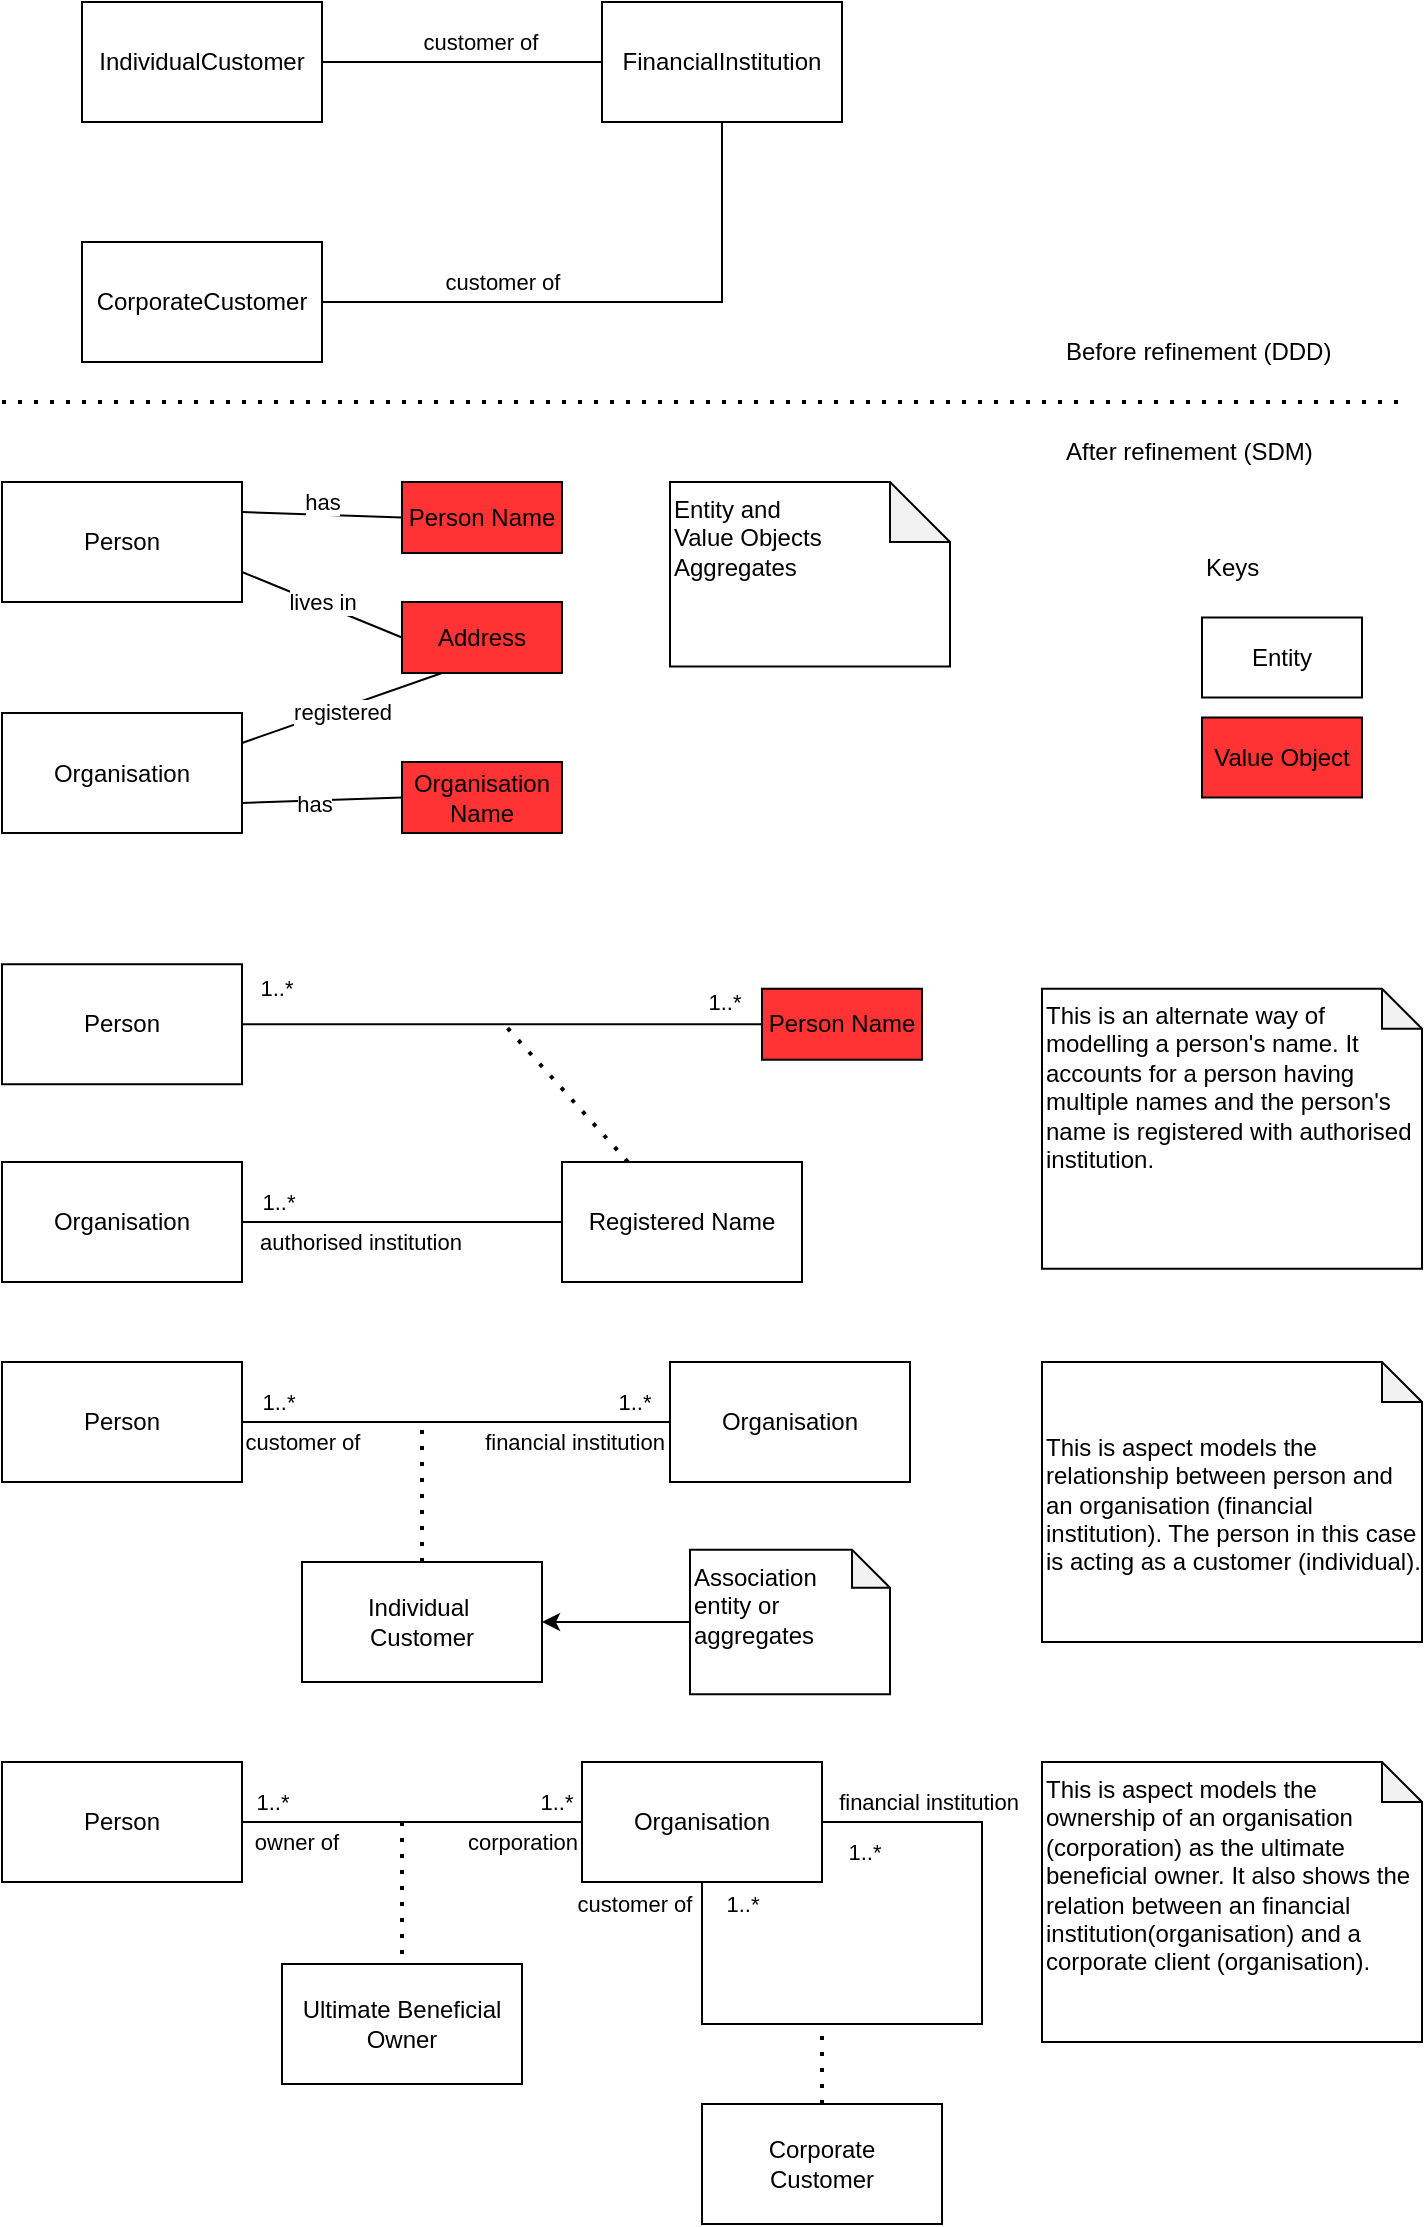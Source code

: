 <mxfile version="27.0.5" pages="5">
  <diagram id="oBORmlcnGB-zdoD342w6" name="KYC">
    <mxGraphModel dx="1069" dy="911" grid="1" gridSize="10" guides="1" tooltips="1" connect="1" arrows="1" fold="1" page="1" pageScale="1" pageWidth="827" pageHeight="1169" math="0" shadow="0">
      <root>
        <mxCell id="0" />
        <mxCell id="1" parent="0" />
        <mxCell id="V-v9rvCk5EfedMy23m3k-1" value="IndividualCustomer" style="rounded=0;whiteSpace=wrap;html=1;" vertex="1" parent="1">
          <mxGeometry x="120" y="120" width="120" height="60" as="geometry" />
        </mxCell>
        <mxCell id="V-v9rvCk5EfedMy23m3k-2" value="FinancialInstitution" style="rounded=0;whiteSpace=wrap;html=1;" vertex="1" parent="1">
          <mxGeometry x="380" y="120" width="120" height="60" as="geometry" />
        </mxCell>
        <mxCell id="V-v9rvCk5EfedMy23m3k-3" value="" style="endArrow=none;html=1;rounded=0;exitX=1;exitY=0.5;exitDx=0;exitDy=0;entryX=0;entryY=0.5;entryDx=0;entryDy=0;" edge="1" parent="1" source="V-v9rvCk5EfedMy23m3k-1" target="V-v9rvCk5EfedMy23m3k-2">
          <mxGeometry width="50" height="50" relative="1" as="geometry">
            <mxPoint x="390" y="440" as="sourcePoint" />
            <mxPoint x="440" y="390" as="targetPoint" />
          </mxGeometry>
        </mxCell>
        <mxCell id="V-v9rvCk5EfedMy23m3k-4" value="customer of" style="edgeLabel;html=1;align=center;verticalAlign=middle;resizable=0;points=[];" vertex="1" connectable="0" parent="V-v9rvCk5EfedMy23m3k-3">
          <mxGeometry x="0.129" y="-2" relative="1" as="geometry">
            <mxPoint y="-12" as="offset" />
          </mxGeometry>
        </mxCell>
        <mxCell id="V-v9rvCk5EfedMy23m3k-5" value="CorporateCustomer" style="rounded=0;whiteSpace=wrap;html=1;" vertex="1" parent="1">
          <mxGeometry x="120" y="240" width="120" height="60" as="geometry" />
        </mxCell>
        <mxCell id="V-v9rvCk5EfedMy23m3k-6" value="" style="endArrow=none;html=1;rounded=0;exitX=1;exitY=0.5;exitDx=0;exitDy=0;entryX=0.5;entryY=1;entryDx=0;entryDy=0;" edge="1" parent="1" source="V-v9rvCk5EfedMy23m3k-5" target="V-v9rvCk5EfedMy23m3k-2">
          <mxGeometry width="50" height="50" relative="1" as="geometry">
            <mxPoint x="260" y="280" as="sourcePoint" />
            <mxPoint x="400" y="280" as="targetPoint" />
            <Array as="points">
              <mxPoint x="440" y="270" />
            </Array>
          </mxGeometry>
        </mxCell>
        <mxCell id="V-v9rvCk5EfedMy23m3k-7" value="customer of" style="edgeLabel;html=1;align=center;verticalAlign=middle;resizable=0;points=[];" vertex="1" connectable="0" parent="V-v9rvCk5EfedMy23m3k-6">
          <mxGeometry x="0.129" y="-2" relative="1" as="geometry">
            <mxPoint x="-74" y="-12" as="offset" />
          </mxGeometry>
        </mxCell>
        <mxCell id="V-v9rvCk5EfedMy23m3k-14" value="Before refinement (DDD)" style="text;html=1;align=left;verticalAlign=middle;whiteSpace=wrap;rounded=0;" vertex="1" parent="1">
          <mxGeometry x="610" y="280" width="150" height="30" as="geometry" />
        </mxCell>
        <mxCell id="V-v9rvCk5EfedMy23m3k-15" value="After refinement (SDM)" style="text;html=1;align=left;verticalAlign=middle;whiteSpace=wrap;rounded=0;" vertex="1" parent="1">
          <mxGeometry x="610" y="330" width="150" height="30" as="geometry" />
        </mxCell>
        <mxCell id="V-v9rvCk5EfedMy23m3k-16" value="" style="endArrow=none;dashed=1;html=1;dashPattern=1 3;strokeWidth=2;rounded=0;" edge="1" parent="1">
          <mxGeometry width="50" height="50" relative="1" as="geometry">
            <mxPoint x="80" y="320" as="sourcePoint" />
            <mxPoint x="780" y="320" as="targetPoint" />
          </mxGeometry>
        </mxCell>
        <mxCell id="V-v9rvCk5EfedMy23m3k-19" value="Entity" style="rounded=0;whiteSpace=wrap;html=1;" vertex="1" parent="1">
          <mxGeometry x="680" y="427.75" width="80" height="40" as="geometry" />
        </mxCell>
        <mxCell id="V-v9rvCk5EfedMy23m3k-20" value="Value Object" style="rounded=0;whiteSpace=wrap;html=1;fillColor=#FF3333;" vertex="1" parent="1">
          <mxGeometry x="680" y="477.75" width="80" height="40" as="geometry" />
        </mxCell>
        <mxCell id="V-v9rvCk5EfedMy23m3k-21" value="Keys" style="text;html=1;align=left;verticalAlign=middle;whiteSpace=wrap;rounded=0;" vertex="1" parent="1">
          <mxGeometry x="680" y="387.75" width="100" height="30" as="geometry" />
        </mxCell>
        <mxCell id="V-v9rvCk5EfedMy23m3k-73" value="Person" style="rounded=0;whiteSpace=wrap;html=1;" vertex="1" parent="1">
          <mxGeometry x="80" y="360" width="120" height="60" as="geometry" />
        </mxCell>
        <mxCell id="V-v9rvCk5EfedMy23m3k-74" value="Organisation" style="rounded=0;whiteSpace=wrap;html=1;" vertex="1" parent="1">
          <mxGeometry x="80" y="475.5" width="120" height="60" as="geometry" />
        </mxCell>
        <mxCell id="V-v9rvCk5EfedMy23m3k-75" value="Address" style="rounded=0;whiteSpace=wrap;html=1;fillColor=#FF3333;" vertex="1" parent="1">
          <mxGeometry x="280" y="420" width="80" height="35.5" as="geometry" />
        </mxCell>
        <mxCell id="V-v9rvCk5EfedMy23m3k-76" value="Person Name" style="rounded=0;whiteSpace=wrap;html=1;fillColor=#FF3333;" vertex="1" parent="1">
          <mxGeometry x="280" y="360" width="80" height="35.5" as="geometry" />
        </mxCell>
        <mxCell id="V-v9rvCk5EfedMy23m3k-77" value="" style="endArrow=none;html=1;rounded=0;entryX=1;entryY=0.75;entryDx=0;entryDy=0;exitX=0;exitY=0.5;exitDx=0;exitDy=0;" edge="1" parent="1" source="V-v9rvCk5EfedMy23m3k-75" target="V-v9rvCk5EfedMy23m3k-73">
          <mxGeometry width="50" height="50" relative="1" as="geometry">
            <mxPoint x="140" y="925" as="sourcePoint" />
            <mxPoint x="170" y="860" as="targetPoint" />
          </mxGeometry>
        </mxCell>
        <mxCell id="V-v9rvCk5EfedMy23m3k-78" value="lives in" style="edgeLabel;html=1;align=center;verticalAlign=middle;resizable=0;points=[];" vertex="1" connectable="0" parent="V-v9rvCk5EfedMy23m3k-77">
          <mxGeometry x="-0.05" y="1" relative="1" as="geometry">
            <mxPoint x="-2" y="-3" as="offset" />
          </mxGeometry>
        </mxCell>
        <mxCell id="V-v9rvCk5EfedMy23m3k-79" value="" style="endArrow=none;html=1;rounded=0;entryX=1;entryY=0.25;entryDx=0;entryDy=0;exitX=0;exitY=0.5;exitDx=0;exitDy=0;" edge="1" parent="1" source="V-v9rvCk5EfedMy23m3k-76" target="V-v9rvCk5EfedMy23m3k-73">
          <mxGeometry width="50" height="50" relative="1" as="geometry">
            <mxPoint x="310" y="480" as="sourcePoint" />
            <mxPoint x="240" y="480" as="targetPoint" />
          </mxGeometry>
        </mxCell>
        <mxCell id="V-v9rvCk5EfedMy23m3k-80" value="has" style="edgeLabel;html=1;align=center;verticalAlign=middle;resizable=0;points=[];" vertex="1" connectable="0" parent="V-v9rvCk5EfedMy23m3k-79">
          <mxGeometry x="0.225" relative="1" as="geometry">
            <mxPoint x="9" y="-6" as="offset" />
          </mxGeometry>
        </mxCell>
        <mxCell id="V-v9rvCk5EfedMy23m3k-81" value="Organisation Name" style="rounded=0;whiteSpace=wrap;html=1;fillColor=#FF3333;" vertex="1" parent="1">
          <mxGeometry x="280" y="500" width="80" height="35.5" as="geometry" />
        </mxCell>
        <mxCell id="V-v9rvCk5EfedMy23m3k-82" value="" style="endArrow=none;html=1;rounded=0;exitX=0;exitY=0.5;exitDx=0;exitDy=0;entryX=1;entryY=0.75;entryDx=0;entryDy=0;" edge="1" parent="1" source="V-v9rvCk5EfedMy23m3k-81" target="V-v9rvCk5EfedMy23m3k-74">
          <mxGeometry width="50" height="50" relative="1" as="geometry">
            <mxPoint x="620" y="725" as="sourcePoint" />
            <mxPoint x="260" y="590" as="targetPoint" />
          </mxGeometry>
        </mxCell>
        <mxCell id="V-v9rvCk5EfedMy23m3k-83" value="has" style="edgeLabel;html=1;align=center;verticalAlign=middle;resizable=0;points=[];" vertex="1" connectable="0" parent="V-v9rvCk5EfedMy23m3k-82">
          <mxGeometry x="0.225" relative="1" as="geometry">
            <mxPoint x="5" y="1" as="offset" />
          </mxGeometry>
        </mxCell>
        <mxCell id="V-v9rvCk5EfedMy23m3k-85" value="" style="endArrow=none;html=1;rounded=0;entryX=1;entryY=0.25;entryDx=0;entryDy=0;exitX=0.25;exitY=1;exitDx=0;exitDy=0;" edge="1" parent="1" source="V-v9rvCk5EfedMy23m3k-75" target="V-v9rvCk5EfedMy23m3k-74">
          <mxGeometry width="50" height="50" relative="1" as="geometry">
            <mxPoint x="290" y="448" as="sourcePoint" />
            <mxPoint x="210" y="415" as="targetPoint" />
          </mxGeometry>
        </mxCell>
        <mxCell id="V-v9rvCk5EfedMy23m3k-86" value="registered" style="edgeLabel;html=1;align=center;verticalAlign=middle;resizable=0;points=[];" vertex="1" connectable="0" parent="V-v9rvCk5EfedMy23m3k-85">
          <mxGeometry x="-0.05" y="1" relative="1" as="geometry">
            <mxPoint x="-3" y="2" as="offset" />
          </mxGeometry>
        </mxCell>
        <mxCell id="V-v9rvCk5EfedMy23m3k-88" value="Entity and&amp;nbsp;&lt;div&gt;Value Objects&lt;/div&gt;&lt;div&gt;Aggregates&lt;/div&gt;" style="shape=note;whiteSpace=wrap;html=1;backgroundOutline=1;darkOpacity=0.05;align=left;verticalAlign=top;" vertex="1" parent="1">
          <mxGeometry x="414" y="360" width="140" height="92.25" as="geometry" />
        </mxCell>
        <mxCell id="V-v9rvCk5EfedMy23m3k-89" value="Person" style="rounded=0;whiteSpace=wrap;html=1;" vertex="1" parent="1">
          <mxGeometry x="80" y="800" width="120" height="60" as="geometry" />
        </mxCell>
        <mxCell id="V-v9rvCk5EfedMy23m3k-90" value="Organisation" style="rounded=0;whiteSpace=wrap;html=1;" vertex="1" parent="1">
          <mxGeometry x="414" y="800" width="120" height="60" as="geometry" />
        </mxCell>
        <mxCell id="V-v9rvCk5EfedMy23m3k-92" value="" style="endArrow=none;html=1;rounded=0;exitX=1;exitY=0.5;exitDx=0;exitDy=0;entryX=0;entryY=0.5;entryDx=0;entryDy=0;" edge="1" parent="1" source="V-v9rvCk5EfedMy23m3k-89" target="V-v9rvCk5EfedMy23m3k-90">
          <mxGeometry width="50" height="50" relative="1" as="geometry">
            <mxPoint x="213" y="900" as="sourcePoint" />
            <mxPoint x="453" y="900" as="targetPoint" />
          </mxGeometry>
        </mxCell>
        <mxCell id="V-v9rvCk5EfedMy23m3k-93" value="financial institution" style="edgeLabel;html=1;align=center;verticalAlign=middle;resizable=0;points=[];" vertex="1" connectable="0" parent="V-v9rvCk5EfedMy23m3k-92">
          <mxGeometry x="0.833" y="1" relative="1" as="geometry">
            <mxPoint x="-30" y="11" as="offset" />
          </mxGeometry>
        </mxCell>
        <mxCell id="V-v9rvCk5EfedMy23m3k-94" value="1..*" style="edgeLabel;html=1;align=center;verticalAlign=middle;resizable=0;points=[];" vertex="1" connectable="0" parent="V-v9rvCk5EfedMy23m3k-92">
          <mxGeometry x="-0.852" relative="1" as="geometry">
            <mxPoint x="2" y="-10" as="offset" />
          </mxGeometry>
        </mxCell>
        <mxCell id="V-v9rvCk5EfedMy23m3k-95" value="1..*" style="edgeLabel;html=1;align=center;verticalAlign=middle;resizable=0;points=[];" vertex="1" connectable="0" parent="V-v9rvCk5EfedMy23m3k-92">
          <mxGeometry x="0.815" y="-3" relative="1" as="geometry">
            <mxPoint x="2" y="-13" as="offset" />
          </mxGeometry>
        </mxCell>
        <mxCell id="V-v9rvCk5EfedMy23m3k-96" value="customer of" style="edgeLabel;html=1;align=center;verticalAlign=middle;resizable=0;points=[];" vertex="1" connectable="0" parent="V-v9rvCk5EfedMy23m3k-92">
          <mxGeometry x="-0.881" relative="1" as="geometry">
            <mxPoint x="17" y="10" as="offset" />
          </mxGeometry>
        </mxCell>
        <mxCell id="V-v9rvCk5EfedMy23m3k-98" value="Individual&amp;nbsp;&lt;div&gt;Customer&lt;/div&gt;" style="rounded=0;whiteSpace=wrap;html=1;" vertex="1" parent="1">
          <mxGeometry x="230" y="900" width="120" height="60" as="geometry" />
        </mxCell>
        <mxCell id="V-v9rvCk5EfedMy23m3k-99" value="" style="endArrow=none;dashed=1;html=1;dashPattern=1 3;strokeWidth=2;rounded=0;exitX=0.5;exitY=0;exitDx=0;exitDy=0;" edge="1" parent="1" source="V-v9rvCk5EfedMy23m3k-98">
          <mxGeometry width="50" height="50" relative="1" as="geometry">
            <mxPoint x="316" y="880" as="sourcePoint" />
            <mxPoint x="290" y="830" as="targetPoint" />
          </mxGeometry>
        </mxCell>
        <mxCell id="V-v9rvCk5EfedMy23m3k-101" style="edgeStyle=orthogonalEdgeStyle;rounded=0;orthogonalLoop=1;jettySize=auto;html=1;entryX=1;entryY=0.5;entryDx=0;entryDy=0;" edge="1" parent="1" source="V-v9rvCk5EfedMy23m3k-100" target="V-v9rvCk5EfedMy23m3k-98">
          <mxGeometry relative="1" as="geometry" />
        </mxCell>
        <mxCell id="V-v9rvCk5EfedMy23m3k-100" value="Association&amp;nbsp;&lt;div&gt;entity or aggregates&lt;/div&gt;" style="shape=note;whiteSpace=wrap;html=1;backgroundOutline=1;darkOpacity=0.05;size=19;align=left;verticalAlign=top;" vertex="1" parent="1">
          <mxGeometry x="424" y="893.87" width="100" height="72.25" as="geometry" />
        </mxCell>
        <mxCell id="V-v9rvCk5EfedMy23m3k-102" value="Person" style="rounded=0;whiteSpace=wrap;html=1;" vertex="1" parent="1">
          <mxGeometry x="80" y="1000" width="120" height="60" as="geometry" />
        </mxCell>
        <mxCell id="V-v9rvCk5EfedMy23m3k-103" value="Organisation" style="rounded=0;whiteSpace=wrap;html=1;" vertex="1" parent="1">
          <mxGeometry x="370" y="1000" width="120" height="60" as="geometry" />
        </mxCell>
        <mxCell id="V-v9rvCk5EfedMy23m3k-104" value="" style="endArrow=none;html=1;rounded=0;exitX=1;exitY=0.5;exitDx=0;exitDy=0;entryX=0;entryY=0.5;entryDx=0;entryDy=0;" edge="1" parent="1" source="V-v9rvCk5EfedMy23m3k-102" target="V-v9rvCk5EfedMy23m3k-103">
          <mxGeometry width="50" height="50" relative="1" as="geometry">
            <mxPoint x="190" y="1130" as="sourcePoint" />
            <mxPoint x="404" y="1130" as="targetPoint" />
          </mxGeometry>
        </mxCell>
        <mxCell id="V-v9rvCk5EfedMy23m3k-105" value="corporation" style="edgeLabel;html=1;align=center;verticalAlign=middle;resizable=0;points=[];" vertex="1" connectable="0" parent="V-v9rvCk5EfedMy23m3k-104">
          <mxGeometry x="0.833" y="1" relative="1" as="geometry">
            <mxPoint x="-16" y="11" as="offset" />
          </mxGeometry>
        </mxCell>
        <mxCell id="V-v9rvCk5EfedMy23m3k-106" value="1..*" style="edgeLabel;html=1;align=center;verticalAlign=middle;resizable=0;points=[];" vertex="1" connectable="0" parent="V-v9rvCk5EfedMy23m3k-104">
          <mxGeometry x="-0.852" relative="1" as="geometry">
            <mxPoint x="2" y="-10" as="offset" />
          </mxGeometry>
        </mxCell>
        <mxCell id="V-v9rvCk5EfedMy23m3k-107" value="1..*" style="edgeLabel;html=1;align=center;verticalAlign=middle;resizable=0;points=[];" vertex="1" connectable="0" parent="V-v9rvCk5EfedMy23m3k-104">
          <mxGeometry x="0.815" y="-3" relative="1" as="geometry">
            <mxPoint x="2" y="-13" as="offset" />
          </mxGeometry>
        </mxCell>
        <mxCell id="V-v9rvCk5EfedMy23m3k-108" value="owner of" style="edgeLabel;html=1;align=center;verticalAlign=middle;resizable=0;points=[];" vertex="1" connectable="0" parent="V-v9rvCk5EfedMy23m3k-104">
          <mxGeometry x="-0.881" relative="1" as="geometry">
            <mxPoint x="17" y="10" as="offset" />
          </mxGeometry>
        </mxCell>
        <mxCell id="V-v9rvCk5EfedMy23m3k-109" value="Ultimate Beneficial Owner" style="rounded=0;whiteSpace=wrap;html=1;" vertex="1" parent="1">
          <mxGeometry x="220" y="1101" width="120" height="60" as="geometry" />
        </mxCell>
        <mxCell id="V-v9rvCk5EfedMy23m3k-110" value="" style="endArrow=none;dashed=1;html=1;dashPattern=1 3;strokeWidth=2;rounded=0;entryX=0.5;entryY=0;entryDx=0;entryDy=0;" edge="1" parent="1" target="V-v9rvCk5EfedMy23m3k-109">
          <mxGeometry width="50" height="50" relative="1" as="geometry">
            <mxPoint x="280" y="1030" as="sourcePoint" />
            <mxPoint x="310" y="1140" as="targetPoint" />
          </mxGeometry>
        </mxCell>
        <mxCell id="V-v9rvCk5EfedMy23m3k-111" value="" style="endArrow=none;html=1;rounded=0;exitX=0.5;exitY=1;exitDx=0;exitDy=0;entryX=1;entryY=0.5;entryDx=0;entryDy=0;" edge="1" parent="1" source="V-v9rvCk5EfedMy23m3k-103" target="V-v9rvCk5EfedMy23m3k-103">
          <mxGeometry width="50" height="50" relative="1" as="geometry">
            <mxPoint x="480" y="1135" as="sourcePoint" />
            <mxPoint x="570" y="1120" as="targetPoint" />
            <Array as="points">
              <mxPoint x="430" y="1131" />
              <mxPoint x="570" y="1131" />
              <mxPoint x="570" y="1030" />
            </Array>
          </mxGeometry>
        </mxCell>
        <mxCell id="V-v9rvCk5EfedMy23m3k-112" value="financial institution" style="edgeLabel;html=1;align=center;verticalAlign=middle;resizable=0;points=[];" vertex="1" connectable="0" parent="V-v9rvCk5EfedMy23m3k-111">
          <mxGeometry x="0.93" y="1" relative="1" as="geometry">
            <mxPoint x="39" y="-11" as="offset" />
          </mxGeometry>
        </mxCell>
        <mxCell id="V-v9rvCk5EfedMy23m3k-113" value="1..*" style="edgeLabel;html=1;align=center;verticalAlign=middle;resizable=0;points=[];" vertex="1" connectable="0" parent="V-v9rvCk5EfedMy23m3k-111">
          <mxGeometry x="0.94" y="1" relative="1" as="geometry">
            <mxPoint x="9" y="14" as="offset" />
          </mxGeometry>
        </mxCell>
        <mxCell id="V-v9rvCk5EfedMy23m3k-114" value="1..*" style="edgeLabel;html=1;align=center;verticalAlign=middle;resizable=0;points=[];" vertex="1" connectable="0" parent="V-v9rvCk5EfedMy23m3k-111">
          <mxGeometry x="-0.94" y="2" relative="1" as="geometry">
            <mxPoint x="18" y="-1" as="offset" />
          </mxGeometry>
        </mxCell>
        <mxCell id="V-v9rvCk5EfedMy23m3k-115" value="customer of" style="edgeLabel;html=1;align=center;verticalAlign=middle;resizable=0;points=[];" vertex="1" connectable="0" parent="V-v9rvCk5EfedMy23m3k-111">
          <mxGeometry x="-0.925" relative="1" as="geometry">
            <mxPoint x="-34" y="-4" as="offset" />
          </mxGeometry>
        </mxCell>
        <mxCell id="V-v9rvCk5EfedMy23m3k-116" value="Corporate&lt;br&gt;&lt;div&gt;Customer&lt;/div&gt;" style="rounded=0;whiteSpace=wrap;html=1;" vertex="1" parent="1">
          <mxGeometry x="430" y="1171" width="120" height="60" as="geometry" />
        </mxCell>
        <mxCell id="V-v9rvCk5EfedMy23m3k-117" value="" style="endArrow=none;dashed=1;html=1;dashPattern=1 3;strokeWidth=2;rounded=0;exitX=0.5;exitY=0;exitDx=0;exitDy=0;" edge="1" parent="1" source="V-v9rvCk5EfedMy23m3k-116">
          <mxGeometry width="50" height="50" relative="1" as="geometry">
            <mxPoint x="530" y="1700" as="sourcePoint" />
            <mxPoint x="490" y="1131" as="targetPoint" />
          </mxGeometry>
        </mxCell>
        <mxCell id="54m6Ztq8ck_YYkCcO71n-1" value="This is an alternate way of modelling a person&#39;s name. It accounts for a person having multiple names and the person&#39;s name is registered with authorised institution." style="shape=note;whiteSpace=wrap;html=1;backgroundOutline=1;darkOpacity=0.05;align=left;verticalAlign=top;size=20;" vertex="1" parent="1">
          <mxGeometry x="600" y="613.37" width="190" height="140" as="geometry" />
        </mxCell>
        <mxCell id="54m6Ztq8ck_YYkCcO71n-2" value="Person" style="rounded=0;whiteSpace=wrap;html=1;" vertex="1" parent="1">
          <mxGeometry x="80" y="601.12" width="120" height="60" as="geometry" />
        </mxCell>
        <mxCell id="54m6Ztq8ck_YYkCcO71n-3" value="Person Name" style="rounded=0;whiteSpace=wrap;html=1;fillColor=#FF3333;" vertex="1" parent="1">
          <mxGeometry x="460" y="613.37" width="80" height="35.5" as="geometry" />
        </mxCell>
        <mxCell id="54m6Ztq8ck_YYkCcO71n-5" value="" style="endArrow=none;html=1;rounded=0;exitX=1;exitY=0.5;exitDx=0;exitDy=0;entryX=0;entryY=0.5;entryDx=0;entryDy=0;" edge="1" parent="1" source="54m6Ztq8ck_YYkCcO71n-2" target="54m6Ztq8ck_YYkCcO71n-3">
          <mxGeometry width="50" height="50" relative="1" as="geometry">
            <mxPoint x="530" y="799.5" as="sourcePoint" />
            <mxPoint x="580" y="749.5" as="targetPoint" />
          </mxGeometry>
        </mxCell>
        <mxCell id="54m6Ztq8ck_YYkCcO71n-13" value="1..*" style="edgeLabel;html=1;align=center;verticalAlign=middle;resizable=0;points=[];" vertex="1" connectable="0" parent="54m6Ztq8ck_YYkCcO71n-5">
          <mxGeometry x="-0.87" y="2" relative="1" as="geometry">
            <mxPoint y="-16" as="offset" />
          </mxGeometry>
        </mxCell>
        <mxCell id="54m6Ztq8ck_YYkCcO71n-14" value="1..*" style="edgeLabel;html=1;align=center;verticalAlign=middle;resizable=0;points=[];" vertex="1" connectable="0" parent="54m6Ztq8ck_YYkCcO71n-5">
          <mxGeometry x="0.849" y="-1" relative="1" as="geometry">
            <mxPoint y="-12" as="offset" />
          </mxGeometry>
        </mxCell>
        <mxCell id="54m6Ztq8ck_YYkCcO71n-7" value="Registered Name" style="rounded=0;whiteSpace=wrap;html=1;" vertex="1" parent="1">
          <mxGeometry x="360" y="700" width="120" height="60" as="geometry" />
        </mxCell>
        <mxCell id="54m6Ztq8ck_YYkCcO71n-8" value="Organisation" style="rounded=0;whiteSpace=wrap;html=1;" vertex="1" parent="1">
          <mxGeometry x="80" y="700" width="120" height="60" as="geometry" />
        </mxCell>
        <mxCell id="54m6Ztq8ck_YYkCcO71n-9" value="" style="endArrow=none;dashed=1;html=1;dashPattern=1 3;strokeWidth=2;rounded=0;" edge="1" parent="1" source="54m6Ztq8ck_YYkCcO71n-7">
          <mxGeometry width="50" height="50" relative="1" as="geometry">
            <mxPoint x="300" y="980" as="sourcePoint" />
            <mxPoint x="330" y="630" as="targetPoint" />
            <Array as="points" />
          </mxGeometry>
        </mxCell>
        <mxCell id="54m6Ztq8ck_YYkCcO71n-10" value="" style="endArrow=none;html=1;rounded=0;exitX=1;exitY=0.5;exitDx=0;exitDy=0;" edge="1" parent="1" source="54m6Ztq8ck_YYkCcO71n-8" target="54m6Ztq8ck_YYkCcO71n-7">
          <mxGeometry width="50" height="50" relative="1" as="geometry">
            <mxPoint x="480" y="850" as="sourcePoint" />
            <mxPoint x="530" y="800" as="targetPoint" />
          </mxGeometry>
        </mxCell>
        <mxCell id="54m6Ztq8ck_YYkCcO71n-11" value="authorised institution" style="edgeLabel;html=1;align=center;verticalAlign=middle;resizable=0;points=[];" vertex="1" connectable="0" parent="54m6Ztq8ck_YYkCcO71n-10">
          <mxGeometry x="-0.812" relative="1" as="geometry">
            <mxPoint x="44" y="10" as="offset" />
          </mxGeometry>
        </mxCell>
        <mxCell id="54m6Ztq8ck_YYkCcO71n-12" value="1..*" style="edgeLabel;html=1;align=center;verticalAlign=middle;resizable=0;points=[];" vertex="1" connectable="0" parent="54m6Ztq8ck_YYkCcO71n-10">
          <mxGeometry x="-0.669" y="1" relative="1" as="geometry">
            <mxPoint x="-9" y="-9" as="offset" />
          </mxGeometry>
        </mxCell>
        <mxCell id="54m6Ztq8ck_YYkCcO71n-15" value="&lt;div&gt;&lt;br&gt;&lt;/div&gt;&lt;div&gt;&lt;br&gt;&lt;/div&gt;This is aspect models the relationship between person and an organisation (financial institution). The person in this case is acting as a customer (individual)." style="shape=note;whiteSpace=wrap;html=1;backgroundOutline=1;darkOpacity=0.05;align=left;verticalAlign=top;size=20;" vertex="1" parent="1">
          <mxGeometry x="600" y="800" width="190" height="140" as="geometry" />
        </mxCell>
        <mxCell id="54m6Ztq8ck_YYkCcO71n-16" value="&lt;div&gt;&lt;span style=&quot;background-color: transparent; color: light-dark(rgb(0, 0, 0), rgb(255, 255, 255));&quot;&gt;This is aspect models the ownership of an organisation (corporation) as the ultimate beneficial owner. It also shows the relation between an financial institution(organisation) and a corporate client (organisation).&lt;/span&gt;&lt;/div&gt;" style="shape=note;whiteSpace=wrap;html=1;backgroundOutline=1;darkOpacity=0.05;align=left;verticalAlign=top;size=20;" vertex="1" parent="1">
          <mxGeometry x="600" y="1000" width="190" height="140" as="geometry" />
        </mxCell>
      </root>
    </mxGraphModel>
  </diagram>
  <diagram id="0LgdDVwx3wBxw_LBuaN1" name="UML notations">
    <mxGraphModel dx="909" dy="774" grid="1" gridSize="10" guides="1" tooltips="1" connect="1" arrows="1" fold="1" page="1" pageScale="1" pageWidth="827" pageHeight="1169" math="0" shadow="0">
      <root>
        <mxCell id="0" />
        <mxCell id="1" parent="0" />
        <mxCell id="LCB69lUgOdf0DBg8nz61-1" value="" style="endArrow=none;html=1;edgeStyle=orthogonalEdgeStyle;rounded=0;" parent="1" edge="1">
          <mxGeometry relative="1" as="geometry">
            <mxPoint x="270" y="189.5" as="sourcePoint" />
            <mxPoint x="430" y="189.5" as="targetPoint" />
          </mxGeometry>
        </mxCell>
        <mxCell id="LCB69lUgOdf0DBg8nz61-2" value="role1" style="edgeLabel;resizable=0;html=1;align=left;verticalAlign=bottom;" parent="LCB69lUgOdf0DBg8nz61-1" connectable="0" vertex="1">
          <mxGeometry x="-1" relative="1" as="geometry" />
        </mxCell>
        <mxCell id="LCB69lUgOdf0DBg8nz61-3" value="role 2" style="edgeLabel;resizable=0;html=1;align=right;verticalAlign=bottom;" parent="LCB69lUgOdf0DBg8nz61-1" connectable="0" vertex="1">
          <mxGeometry x="1" relative="1" as="geometry" />
        </mxCell>
        <mxCell id="LCB69lUgOdf0DBg8nz61-4" value="Classname" style="swimlane;fontStyle=1;align=center;verticalAlign=top;childLayout=stackLayout;horizontal=1;startSize=26;horizontalStack=0;resizeParent=1;resizeParentMax=0;resizeLast=0;collapsible=1;marginBottom=0;whiteSpace=wrap;html=1;" parent="1" vertex="1">
          <mxGeometry x="80" y="240" width="130" height="86" as="geometry" />
        </mxCell>
        <mxCell id="LCB69lUgOdf0DBg8nz61-5" value="+ field: type" style="text;strokeColor=none;fillColor=none;align=left;verticalAlign=top;spacingLeft=4;spacingRight=4;overflow=hidden;rotatable=0;points=[[0,0.5],[1,0.5]];portConstraint=eastwest;whiteSpace=wrap;html=1;" parent="LCB69lUgOdf0DBg8nz61-4" vertex="1">
          <mxGeometry y="26" width="130" height="26" as="geometry" />
        </mxCell>
        <mxCell id="LCB69lUgOdf0DBg8nz61-6" value="" style="line;strokeWidth=1;fillColor=none;align=left;verticalAlign=middle;spacingTop=-1;spacingLeft=3;spacingRight=3;rotatable=0;labelPosition=right;points=[];portConstraint=eastwest;strokeColor=inherit;" parent="LCB69lUgOdf0DBg8nz61-4" vertex="1">
          <mxGeometry y="52" width="130" height="8" as="geometry" />
        </mxCell>
        <mxCell id="LCB69lUgOdf0DBg8nz61-7" value="+ method(type): type" style="text;strokeColor=none;fillColor=none;align=left;verticalAlign=top;spacingLeft=4;spacingRight=4;overflow=hidden;rotatable=0;points=[[0,0.5],[1,0.5]];portConstraint=eastwest;whiteSpace=wrap;html=1;" parent="LCB69lUgOdf0DBg8nz61-4" vertex="1">
          <mxGeometry y="60" width="130" height="26" as="geometry" />
        </mxCell>
        <mxCell id="LCB69lUgOdf0DBg8nz61-8" value="&lt;p style=&quot;margin:0px;margin-top:4px;text-align:center;&quot;&gt;&lt;b&gt;Class&lt;/b&gt;&lt;/p&gt;&lt;hr size=&quot;1&quot; style=&quot;border-style:solid;&quot;/&gt;&lt;div style=&quot;height:2px;&quot;&gt;&lt;/div&gt;" style="verticalAlign=top;align=left;overflow=fill;html=1;whiteSpace=wrap;" parent="1" vertex="1">
          <mxGeometry x="80" y="160" width="130" height="60" as="geometry" />
        </mxCell>
        <mxCell id="LCB69lUgOdf0DBg8nz61-9" value="«class»&lt;br&gt;&lt;b&gt;Name&lt;/b&gt;" style="html=1;whiteSpace=wrap;" parent="1" vertex="1">
          <mxGeometry x="80" y="350" width="130" height="50" as="geometry" />
        </mxCell>
        <mxCell id="LCB69lUgOdf0DBg8nz61-10" value="" style="endArrow=none;html=1;edgeStyle=orthogonalEdgeStyle;rounded=0;" parent="1" edge="1">
          <mxGeometry relative="1" as="geometry">
            <mxPoint x="270" y="282.5" as="sourcePoint" />
            <mxPoint x="430" y="282.5" as="targetPoint" />
          </mxGeometry>
        </mxCell>
        <mxCell id="LCB69lUgOdf0DBg8nz61-11" value="role1" style="edgeLabel;resizable=0;html=1;align=left;verticalAlign=bottom;" parent="LCB69lUgOdf0DBg8nz61-10" connectable="0" vertex="1">
          <mxGeometry x="-1" relative="1" as="geometry" />
        </mxCell>
        <mxCell id="LCB69lUgOdf0DBg8nz61-12" value="role 2" style="edgeLabel;resizable=0;html=1;align=right;verticalAlign=bottom;" parent="LCB69lUgOdf0DBg8nz61-10" connectable="0" vertex="1">
          <mxGeometry x="1" relative="1" as="geometry" />
        </mxCell>
        <mxCell id="LCB69lUgOdf0DBg8nz61-13" value="«Association Class»&lt;br&gt;&lt;b&gt;Name&lt;/b&gt;" style="html=1;whiteSpace=wrap;" parent="1" vertex="1">
          <mxGeometry x="280" y="320" width="120" height="50" as="geometry" />
        </mxCell>
        <mxCell id="LCB69lUgOdf0DBg8nz61-14" value="" style="endArrow=none;dashed=1;html=1;rounded=0;" parent="1" source="LCB69lUgOdf0DBg8nz61-13" edge="1">
          <mxGeometry width="50" height="50" relative="1" as="geometry">
            <mxPoint x="390" y="430" as="sourcePoint" />
            <mxPoint x="340" y="280" as="targetPoint" />
          </mxGeometry>
        </mxCell>
        <mxCell id="LCB69lUgOdf0DBg8nz61-15" value="*" style="edgeLabel;resizable=0;html=1;align=left;verticalAlign=bottom;" parent="1" connectable="0" vertex="1">
          <mxGeometry x="270" y="210" as="geometry" />
        </mxCell>
        <mxCell id="LCB69lUgOdf0DBg8nz61-16" value="1..*" style="edgeLabel;resizable=0;html=1;align=right;verticalAlign=bottom;" parent="1" connectable="0" vertex="1">
          <mxGeometry x="430" y="210" as="geometry" />
        </mxCell>
        <mxCell id="LCB69lUgOdf0DBg8nz61-17" value="" style="endArrow=none;dashed=1;html=1;dashPattern=1 3;strokeWidth=2;rounded=0;" parent="1" edge="1">
          <mxGeometry width="50" height="50" relative="1" as="geometry">
            <mxPoint x="240" y="430" as="sourcePoint" />
            <mxPoint x="240" y="120" as="targetPoint" />
          </mxGeometry>
        </mxCell>
        <mxCell id="LCB69lUgOdf0DBg8nz61-18" value="Class notations" style="text;html=1;align=center;verticalAlign=middle;whiteSpace=wrap;rounded=0;" parent="1" vertex="1">
          <mxGeometry x="115" y="100" width="60" height="30" as="geometry" />
        </mxCell>
        <mxCell id="LCB69lUgOdf0DBg8nz61-19" value="Association notations" style="text;html=1;align=center;verticalAlign=middle;whiteSpace=wrap;rounded=0;" parent="1" vertex="1">
          <mxGeometry x="310" y="100" width="60" height="30" as="geometry" />
        </mxCell>
        <mxCell id="LCB69lUgOdf0DBg8nz61-20" value="" style="endArrow=none;dashed=1;html=1;dashPattern=1 3;strokeWidth=2;rounded=0;" parent="1" edge="1">
          <mxGeometry width="50" height="50" relative="1" as="geometry">
            <mxPoint x="460" y="430" as="sourcePoint" />
            <mxPoint x="460" y="120" as="targetPoint" />
          </mxGeometry>
        </mxCell>
        <mxCell id="LCB69lUgOdf0DBg8nz61-21" value="Aggregation" style="text;html=1;align=center;verticalAlign=middle;whiteSpace=wrap;rounded=0;" parent="1" vertex="1">
          <mxGeometry x="585" y="90" width="60" height="30" as="geometry" />
        </mxCell>
        <mxCell id="LCB69lUgOdf0DBg8nz61-22" value="&lt;p style=&quot;margin:0px;margin-top:4px;text-align:center;&quot;&gt;&lt;b&gt;Class&lt;/b&gt;&lt;/p&gt;&lt;hr size=&quot;1&quot; style=&quot;border-style:solid;&quot;/&gt;&lt;div style=&quot;height:2px;&quot;&gt;&lt;/div&gt;" style="verticalAlign=top;align=left;overflow=fill;html=1;whiteSpace=wrap;" parent="1" vertex="1">
          <mxGeometry x="550" y="160" width="130" height="60" as="geometry" />
        </mxCell>
        <mxCell id="LCB69lUgOdf0DBg8nz61-24" value="&lt;p style=&quot;margin:0px;margin-top:4px;text-align:center;&quot;&gt;&lt;b&gt;Class&lt;/b&gt;&lt;/p&gt;&lt;hr size=&quot;1&quot; style=&quot;border-style:solid;&quot;/&gt;&lt;div style=&quot;height:2px;&quot;&gt;&lt;/div&gt;" style="verticalAlign=top;align=left;overflow=fill;html=1;whiteSpace=wrap;" parent="1" vertex="1">
          <mxGeometry x="480" y="320" width="130" height="60" as="geometry" />
        </mxCell>
        <mxCell id="LCB69lUgOdf0DBg8nz61-25" value="&lt;p style=&quot;margin:0px;margin-top:4px;text-align:center;&quot;&gt;&lt;b&gt;Class&lt;/b&gt;&lt;/p&gt;&lt;hr size=&quot;1&quot; style=&quot;border-style:solid;&quot;/&gt;&lt;div style=&quot;height:2px;&quot;&gt;&lt;/div&gt;" style="verticalAlign=top;align=left;overflow=fill;html=1;whiteSpace=wrap;" parent="1" vertex="1">
          <mxGeometry x="640" y="320" width="130" height="60" as="geometry" />
        </mxCell>
        <mxCell id="LCB69lUgOdf0DBg8nz61-26" value="1" style="endArrow=open;html=1;endSize=12;startArrow=diamondThin;startSize=14;startFill=0;edgeStyle=orthogonalEdgeStyle;align=left;verticalAlign=bottom;rounded=0;exitX=0.5;exitY=1;exitDx=0;exitDy=0;entryX=0.5;entryY=0;entryDx=0;entryDy=0;" parent="1" source="LCB69lUgOdf0DBg8nz61-22" target="LCB69lUgOdf0DBg8nz61-25" edge="1">
          <mxGeometry x="-0.765" y="5" relative="1" as="geometry">
            <mxPoint x="600" y="230" as="sourcePoint" />
            <mxPoint x="490" y="400" as="targetPoint" />
            <mxPoint as="offset" />
          </mxGeometry>
        </mxCell>
        <mxCell id="LCB69lUgOdf0DBg8nz61-27" value="1" style="endArrow=open;html=1;endSize=12;startArrow=diamondThin;startSize=14;startFill=0;edgeStyle=orthogonalEdgeStyle;align=left;verticalAlign=bottom;rounded=0;entryX=0.5;entryY=0;entryDx=0;entryDy=0;exitX=0.5;exitY=1;exitDx=0;exitDy=0;" parent="1" source="LCB69lUgOdf0DBg8nz61-22" target="LCB69lUgOdf0DBg8nz61-24" edge="1">
          <mxGeometry x="-0.765" y="5" relative="1" as="geometry">
            <mxPoint x="610" y="220" as="sourcePoint" />
            <mxPoint x="715" y="330" as="targetPoint" />
            <mxPoint as="offset" />
          </mxGeometry>
        </mxCell>
        <mxCell id="OuxJUZZuY7oT9O20JfjM-1" value="" style="shape=image;verticalLabelPosition=bottom;labelBackgroundColor=default;verticalAlign=top;aspect=fixed;imageAspect=0;image=https://d2slcw3kip6qmk.cloudfront.net/marketing/pages/chart/what-is-a-use-case-diagram-in-UML/UML_use_case_example-800x707.PNG;" parent="1" vertex="1">
          <mxGeometry x="100" y="470" width="577.09" height="510" as="geometry" />
        </mxCell>
      </root>
    </mxGraphModel>
  </diagram>
  <diagram id="sDl5jWxhZ96TLL3nqUqb" name="The Process">
    <mxGraphModel dx="1580" dy="1106" grid="1" gridSize="10" guides="1" tooltips="1" connect="1" arrows="1" fold="1" page="1" pageScale="1" pageWidth="827" pageHeight="1169" math="0" shadow="0">
      <root>
        <mxCell id="0" />
        <mxCell id="1" parent="0" />
        <mxCell id="G9vypLcqHqMWO8T7BXz3-21" value="" style="edgeStyle=orthogonalEdgeStyle;rounded=0;orthogonalLoop=1;jettySize=auto;html=1;" edge="1" parent="1" source="G9vypLcqHqMWO8T7BXz3-1" target="G9vypLcqHqMWO8T7BXz3-18">
          <mxGeometry relative="1" as="geometry" />
        </mxCell>
        <mxCell id="G9vypLcqHqMWO8T7BXz3-1" value="Start" style="ellipse;whiteSpace=wrap;html=1;aspect=fixed;" vertex="1" parent="1">
          <mxGeometry x="300" y="130" width="40" height="40" as="geometry" />
        </mxCell>
        <mxCell id="G9vypLcqHqMWO8T7BXz3-10" style="edgeStyle=orthogonalEdgeStyle;rounded=0;orthogonalLoop=1;jettySize=auto;html=1;entryX=0;entryY=0.5;entryDx=0;entryDy=0;" edge="1" parent="1" source="G9vypLcqHqMWO8T7BXz3-9" target="G9vypLcqHqMWO8T7BXz3-18">
          <mxGeometry relative="1" as="geometry">
            <mxPoint x="260" y="230" as="targetPoint" />
            <Array as="points">
              <mxPoint x="200" y="570" />
              <mxPoint x="200" y="230" />
            </Array>
          </mxGeometry>
        </mxCell>
        <mxCell id="G9vypLcqHqMWO8T7BXz3-37" value="" style="edgeStyle=orthogonalEdgeStyle;rounded=0;orthogonalLoop=1;jettySize=auto;html=1;" edge="1" parent="1" source="G9vypLcqHqMWO8T7BXz3-9" target="G9vypLcqHqMWO8T7BXz3-35">
          <mxGeometry relative="1" as="geometry" />
        </mxCell>
        <mxCell id="G9vypLcqHqMWO8T7BXz3-9" value="Refine&lt;div&gt;?&lt;/div&gt;" style="rhombus;whiteSpace=wrap;html=1;" vertex="1" parent="1">
          <mxGeometry x="280" y="530" width="80" height="80" as="geometry" />
        </mxCell>
        <mxCell id="G9vypLcqHqMWO8T7BXz3-15" value="Process" style="text;html=1;align=center;verticalAlign=middle;whiteSpace=wrap;rounded=0;fontStyle=1;fontSize=15;" vertex="1" parent="1">
          <mxGeometry x="290" y="80" width="60" height="30" as="geometry" />
        </mxCell>
        <mxCell id="G9vypLcqHqMWO8T7BXz3-17" value="Deliverables" style="text;html=1;align=center;verticalAlign=middle;whiteSpace=wrap;rounded=0;fontStyle=1;fontSize=15;" vertex="1" parent="1">
          <mxGeometry x="538" y="80" width="60" height="30" as="geometry" />
        </mxCell>
        <mxCell id="G9vypLcqHqMWO8T7BXz3-22" value="" style="edgeStyle=orthogonalEdgeStyle;rounded=0;orthogonalLoop=1;jettySize=auto;html=1;" edge="1" parent="1" source="G9vypLcqHqMWO8T7BXz3-18" target="G9vypLcqHqMWO8T7BXz3-19">
          <mxGeometry relative="1" as="geometry" />
        </mxCell>
        <mxCell id="G9vypLcqHqMWO8T7BXz3-18" value="Scope of&amp;nbsp;&lt;div&gt;Domain&lt;/div&gt;" style="shape=process;whiteSpace=wrap;html=1;backgroundOutline=1;align=center;" vertex="1" parent="1">
          <mxGeometry x="260" y="200" width="120" height="60" as="geometry" />
        </mxCell>
        <mxCell id="G9vypLcqHqMWO8T7BXz3-23" value="" style="edgeStyle=orthogonalEdgeStyle;rounded=0;orthogonalLoop=1;jettySize=auto;html=1;" edge="1" parent="1" source="G9vypLcqHqMWO8T7BXz3-19" target="G9vypLcqHqMWO8T7BXz3-20">
          <mxGeometry relative="1" as="geometry" />
        </mxCell>
        <mxCell id="G9vypLcqHqMWO8T7BXz3-19" value="Domain Driven Design" style="shape=process;whiteSpace=wrap;html=1;backgroundOutline=1;align=center;" vertex="1" parent="1">
          <mxGeometry x="260" y="310" width="120" height="60" as="geometry" />
        </mxCell>
        <mxCell id="G9vypLcqHqMWO8T7BXz3-24" value="" style="edgeStyle=orthogonalEdgeStyle;rounded=0;orthogonalLoop=1;jettySize=auto;html=1;" edge="1" parent="1" source="G9vypLcqHqMWO8T7BXz3-20" target="G9vypLcqHqMWO8T7BXz3-9">
          <mxGeometry relative="1" as="geometry" />
        </mxCell>
        <mxCell id="G9vypLcqHqMWO8T7BXz3-20" value="Semantic Data Modelling" style="shape=process;whiteSpace=wrap;html=1;backgroundOutline=1;" vertex="1" parent="1">
          <mxGeometry x="260" y="420" width="120" height="60" as="geometry" />
        </mxCell>
        <mxCell id="G9vypLcqHqMWO8T7BXz3-25" style="edgeStyle=orthogonalEdgeStyle;rounded=0;orthogonalLoop=1;jettySize=auto;html=1;entryX=-0.017;entryY=0.633;entryDx=0;entryDy=0;entryPerimeter=0;exitX=0;exitY=0.5;exitDx=0;exitDy=0;" edge="1" parent="1" source="G9vypLcqHqMWO8T7BXz3-9" target="G9vypLcqHqMWO8T7BXz3-19">
          <mxGeometry relative="1" as="geometry">
            <mxPoint x="290" y="580" as="sourcePoint" />
            <mxPoint x="270" y="240" as="targetPoint" />
            <Array as="points">
              <mxPoint x="200" y="570" />
              <mxPoint x="200" y="348" />
            </Array>
          </mxGeometry>
        </mxCell>
        <mxCell id="G9vypLcqHqMWO8T7BXz3-27" style="edgeStyle=orthogonalEdgeStyle;rounded=0;orthogonalLoop=1;jettySize=auto;html=1;entryX=0;entryY=0.5;entryDx=0;entryDy=0;exitX=0;exitY=0.5;exitDx=0;exitDy=0;" edge="1" parent="1" source="G9vypLcqHqMWO8T7BXz3-9" target="G9vypLcqHqMWO8T7BXz3-20">
          <mxGeometry relative="1" as="geometry">
            <mxPoint x="290" y="580" as="sourcePoint" />
            <mxPoint x="268" y="358" as="targetPoint" />
            <Array as="points">
              <mxPoint x="200" y="570" />
              <mxPoint x="200" y="450" />
            </Array>
          </mxGeometry>
        </mxCell>
        <mxCell id="G9vypLcqHqMWO8T7BXz3-36" value="Yes" style="edgeLabel;html=1;align=center;verticalAlign=middle;resizable=0;points=[];" vertex="1" connectable="0" parent="G9vypLcqHqMWO8T7BXz3-27">
          <mxGeometry x="0.061" y="-1" relative="1" as="geometry">
            <mxPoint x="49" y="58" as="offset" />
          </mxGeometry>
        </mxCell>
        <mxCell id="G9vypLcqHqMWO8T7BXz3-28" value="Backlogs" style="shape=note;whiteSpace=wrap;html=1;backgroundOutline=1;darkOpacity=0.05;size=20;" vertex="1" parent="1">
          <mxGeometry x="560" y="300" width="64" height="80" as="geometry" />
        </mxCell>
        <mxCell id="G9vypLcqHqMWO8T7BXz3-29" value="" style="shape=flexArrow;endArrow=classic;html=1;rounded=0;" edge="1" parent="1">
          <mxGeometry width="50" height="50" relative="1" as="geometry">
            <mxPoint x="400" y="230" as="sourcePoint" />
            <mxPoint x="520" y="230" as="targetPoint" />
          </mxGeometry>
        </mxCell>
        <mxCell id="G9vypLcqHqMWO8T7BXz3-30" value="" style="shape=flexArrow;endArrow=classic;html=1;rounded=0;" edge="1" parent="1">
          <mxGeometry width="50" height="50" relative="1" as="geometry">
            <mxPoint x="400" y="340" as="sourcePoint" />
            <mxPoint x="500" y="370" as="targetPoint" />
          </mxGeometry>
        </mxCell>
        <mxCell id="G9vypLcqHqMWO8T7BXz3-31" value="" style="shape=flexArrow;endArrow=classic;html=1;rounded=0;" edge="1" parent="1">
          <mxGeometry width="50" height="50" relative="1" as="geometry">
            <mxPoint x="400" y="449.5" as="sourcePoint" />
            <mxPoint x="490" y="400" as="targetPoint" />
          </mxGeometry>
        </mxCell>
        <mxCell id="G9vypLcqHqMWO8T7BXz3-32" value="" style="endArrow=none;dashed=1;html=1;dashPattern=1 3;strokeWidth=2;rounded=0;" edge="1" parent="1">
          <mxGeometry width="50" height="50" relative="1" as="geometry">
            <mxPoint x="440" y="960" as="sourcePoint" />
            <mxPoint x="440" y="80" as="targetPoint" />
          </mxGeometry>
        </mxCell>
        <mxCell id="G9vypLcqHqMWO8T7BXz3-33" value="" style="endArrow=classic;startArrow=classic;html=1;rounded=0;" edge="1" parent="1">
          <mxGeometry width="50" height="50" relative="1" as="geometry">
            <mxPoint x="80" y="630" as="sourcePoint" />
            <mxPoint x="80" y="140" as="targetPoint" />
          </mxGeometry>
        </mxCell>
        <mxCell id="G9vypLcqHqMWO8T7BXz3-34" value="Understanding&lt;div&gt;the business&lt;/div&gt;&lt;div&gt;domain&lt;/div&gt;" style="edgeLabel;html=1;align=center;verticalAlign=middle;resizable=0;points=[];" vertex="1" connectable="0" parent="G9vypLcqHqMWO8T7BXz3-33">
          <mxGeometry x="-0.187" relative="1" as="geometry">
            <mxPoint as="offset" />
          </mxGeometry>
        </mxCell>
        <mxCell id="G9vypLcqHqMWO8T7BXz3-41" value="" style="edgeStyle=orthogonalEdgeStyle;rounded=0;orthogonalLoop=1;jettySize=auto;html=1;" edge="1" parent="1" source="G9vypLcqHqMWO8T7BXz3-35" target="G9vypLcqHqMWO8T7BXz3-40">
          <mxGeometry relative="1" as="geometry" />
        </mxCell>
        <mxCell id="G9vypLcqHqMWO8T7BXz3-35" value="Use Case Analysis" style="shape=process;whiteSpace=wrap;html=1;backgroundOutline=1;" vertex="1" parent="1">
          <mxGeometry x="260" y="670" width="120" height="60" as="geometry" />
        </mxCell>
        <mxCell id="G9vypLcqHqMWO8T7BXz3-38" value="" style="endArrow=none;dashed=1;html=1;dashPattern=1 3;strokeWidth=2;rounded=0;" edge="1" parent="1">
          <mxGeometry width="50" height="50" relative="1" as="geometry">
            <mxPoint x="20" y="140" as="sourcePoint" />
            <mxPoint x="280" y="140" as="targetPoint" />
          </mxGeometry>
        </mxCell>
        <mxCell id="G9vypLcqHqMWO8T7BXz3-39" value="" style="endArrow=none;dashed=1;html=1;dashPattern=1 3;strokeWidth=2;rounded=0;" edge="1" parent="1">
          <mxGeometry width="50" height="50" relative="1" as="geometry">
            <mxPoint x="40" y="630" as="sourcePoint" />
            <mxPoint x="710" y="630" as="targetPoint" />
          </mxGeometry>
        </mxCell>
        <mxCell id="G9vypLcqHqMWO8T7BXz3-43" value="" style="edgeStyle=orthogonalEdgeStyle;rounded=0;orthogonalLoop=1;jettySize=auto;html=1;" edge="1" parent="1" source="G9vypLcqHqMWO8T7BXz3-40" target="G9vypLcqHqMWO8T7BXz3-42">
          <mxGeometry relative="1" as="geometry" />
        </mxCell>
        <mxCell id="G9vypLcqHqMWO8T7BXz3-40" value="Map Models to Code Structure" style="shape=process;whiteSpace=wrap;html=1;backgroundOutline=1;" vertex="1" parent="1">
          <mxGeometry x="260" y="815" width="120" height="60" as="geometry" />
        </mxCell>
        <mxCell id="G9vypLcqHqMWO8T7BXz3-42" value="Build and Deploy Arttfacts" style="ellipse;whiteSpace=wrap;html=1;" vertex="1" parent="1">
          <mxGeometry x="260" y="960" width="120" height="80" as="geometry" />
        </mxCell>
        <mxCell id="G9vypLcqHqMWO8T7BXz3-44" value="User&amp;nbsp;&lt;div&gt;stories&lt;/div&gt;" style="shape=note;whiteSpace=wrap;html=1;backgroundOutline=1;darkOpacity=0.05;size=20;" vertex="1" parent="1">
          <mxGeometry x="530" y="650" width="76" height="80" as="geometry" />
        </mxCell>
        <mxCell id="G9vypLcqHqMWO8T7BXz3-47" value="Project&amp;nbsp;&lt;div&gt;layout&lt;/div&gt;" style="shape=note;whiteSpace=wrap;html=1;backgroundOutline=1;darkOpacity=0.05;size=20;" vertex="1" parent="1">
          <mxGeometry x="530" y="760" width="76" height="80" as="geometry" />
        </mxCell>
        <mxCell id="G9vypLcqHqMWO8T7BXz3-48" value="" style="shape=flexArrow;endArrow=classic;html=1;rounded=0;" edge="1" parent="1">
          <mxGeometry width="50" height="50" relative="1" as="geometry">
            <mxPoint x="400" y="699.5" as="sourcePoint" />
            <mxPoint x="500" y="699.5" as="targetPoint" />
          </mxGeometry>
        </mxCell>
        <mxCell id="G9vypLcqHqMWO8T7BXz3-49" value="Source Codes" style="shape=note;whiteSpace=wrap;html=1;backgroundOutline=1;darkOpacity=0.05;size=20;" vertex="1" parent="1">
          <mxGeometry x="530" y="850" width="76" height="80" as="geometry" />
        </mxCell>
        <mxCell id="G9vypLcqHqMWO8T7BXz3-53" value="" style="shape=flexArrow;endArrow=classic;html=1;rounded=0;" edge="1" parent="1">
          <mxGeometry width="50" height="50" relative="1" as="geometry">
            <mxPoint x="400" y="844.5" as="sourcePoint" />
            <mxPoint x="470" y="850" as="targetPoint" />
          </mxGeometry>
        </mxCell>
        <mxCell id="G9vypLcqHqMWO8T7BXz3-54" value="" style="endArrow=classic;startArrow=classic;html=1;rounded=0;" edge="1" parent="1">
          <mxGeometry width="50" height="50" relative="1" as="geometry">
            <mxPoint x="80" y="1040" as="sourcePoint" />
            <mxPoint x="80" y="630" as="targetPoint" />
          </mxGeometry>
        </mxCell>
        <mxCell id="G9vypLcqHqMWO8T7BXz3-55" value="Architecture&lt;div&gt;&amp;amp;&lt;br&gt;Implementation&lt;/div&gt;" style="edgeLabel;html=1;align=center;verticalAlign=middle;resizable=0;points=[];" vertex="1" connectable="0" parent="G9vypLcqHqMWO8T7BXz3-54">
          <mxGeometry x="-0.187" relative="1" as="geometry">
            <mxPoint as="offset" />
          </mxGeometry>
        </mxCell>
        <mxCell id="G9vypLcqHqMWO8T7BXz3-56" value="Epics" style="shape=note;whiteSpace=wrap;html=1;backgroundOutline=1;darkOpacity=0.05;size=20;" vertex="1" parent="1">
          <mxGeometry x="560" y="400" width="66" height="80" as="geometry" />
        </mxCell>
        <mxCell id="G9vypLcqHqMWO8T7BXz3-58" value="" style="shape=curlyBracket;whiteSpace=wrap;html=1;rounded=1;labelPosition=left;verticalLabelPosition=middle;align=right;verticalAlign=middle;size=0.5;" vertex="1" parent="1">
          <mxGeometry x="490" y="770" width="30" height="170" as="geometry" />
        </mxCell>
        <mxCell id="G9vypLcqHqMWO8T7BXz3-59" value="" style="shape=curlyBracket;whiteSpace=wrap;html=1;rounded=1;labelPosition=left;verticalLabelPosition=middle;align=right;verticalAlign=middle;size=0.5;" vertex="1" parent="1">
          <mxGeometry x="520" y="300" width="30" height="170" as="geometry" />
        </mxCell>
        <mxCell id="G9vypLcqHqMWO8T7BXz3-60" value="Problem statements" style="shape=note;whiteSpace=wrap;html=1;backgroundOutline=1;darkOpacity=0.05;size=20;" vertex="1" parent="1">
          <mxGeometry x="542" y="190" width="64" height="80" as="geometry" />
        </mxCell>
        <mxCell id="G9vypLcqHqMWO8T7BXz3-61" style="edgeStyle=orthogonalEdgeStyle;rounded=0;orthogonalLoop=1;jettySize=auto;html=1;exitX=0;exitY=0.5;exitDx=0;exitDy=0;entryX=0.5;entryY=1;entryDx=0;entryDy=0;" edge="1" parent="1" source="G9vypLcqHqMWO8T7BXz3-42" target="G9vypLcqHqMWO8T7BXz3-65">
          <mxGeometry relative="1" as="geometry">
            <mxPoint x="250.96" y="994" as="sourcePoint" />
            <mxPoint x="200" y="880" as="targetPoint" />
            <Array as="points">
              <mxPoint x="195" y="1000" />
            </Array>
          </mxGeometry>
        </mxCell>
        <mxCell id="G9vypLcqHqMWO8T7BXz3-65" value="More&amp;nbsp;&lt;div&gt;refinements&lt;/div&gt;" style="ellipse;whiteSpace=wrap;html=1;" vertex="1" parent="1">
          <mxGeometry x="150" y="830" width="90" height="50" as="geometry" />
        </mxCell>
      </root>
    </mxGraphModel>
  </diagram>
  <diagram id="xnwlYm86E2GHT1yKsOET" name="Use Case Analysis">
    <mxGraphModel dx="909" dy="774" grid="1" gridSize="10" guides="1" tooltips="1" connect="1" arrows="1" fold="1" page="1" pageScale="1" pageWidth="827" pageHeight="1169" math="0" shadow="0">
      <root>
        <mxCell id="0" />
        <mxCell id="1" parent="0" />
        <mxCell id="1XNtU8Bn_IHFHuK3KSIp-1" value="" style="rounded=0;whiteSpace=wrap;html=1;fillColor=none;" vertex="1" parent="1">
          <mxGeometry x="400" y="120" width="180" height="380" as="geometry" />
        </mxCell>
        <mxCell id="BsTmL9pJ-dNnuUBxhzF8-1" value="Datum&#39;s KYC" style="text;html=1;align=center;verticalAlign=middle;whiteSpace=wrap;rounded=0;" vertex="1" parent="1">
          <mxGeometry x="440" y="130" width="90" height="30" as="geometry" />
        </mxCell>
        <mxCell id="BsTmL9pJ-dNnuUBxhzF8-2" value="" style="rounded=0;whiteSpace=wrap;html=1;fillColor=none;" vertex="1" parent="1">
          <mxGeometry x="160" y="120" width="160" height="280" as="geometry" />
        </mxCell>
        <mxCell id="BsTmL9pJ-dNnuUBxhzF8-3" value="Bank ABC" style="text;html=1;align=center;verticalAlign=middle;whiteSpace=wrap;rounded=0;" vertex="1" parent="1">
          <mxGeometry x="195" y="130" width="90" height="30" as="geometry" />
        </mxCell>
        <mxCell id="BsTmL9pJ-dNnuUBxhzF8-4" value="Alice" style="shape=umlActor;verticalLabelPosition=bottom;verticalAlign=top;html=1;outlineConnect=0;" vertex="1" parent="1">
          <mxGeometry x="50" y="160" width="30" height="60" as="geometry" />
        </mxCell>
        <mxCell id="BsTmL9pJ-dNnuUBxhzF8-6" value="Bob" style="shape=umlActor;verticalLabelPosition=bottom;verticalAlign=top;html=1;outlineConnect=0;" vertex="1" parent="1">
          <mxGeometry x="50" y="270" width="30" height="60" as="geometry" />
        </mxCell>
        <mxCell id="BsTmL9pJ-dNnuUBxhzF8-9" value="Opening&lt;div&gt;Account&lt;/div&gt;" style="ellipse;whiteSpace=wrap;html=1;" vertex="1" parent="1">
          <mxGeometry x="180" y="180" width="120" height="80" as="geometry" />
        </mxCell>
        <mxCell id="BsTmL9pJ-dNnuUBxhzF8-10" value="Customer Onboarding" style="ellipse;whiteSpace=wrap;html=1;" vertex="1" parent="1">
          <mxGeometry x="425" y="170" width="120" height="80" as="geometry" />
        </mxCell>
        <mxCell id="BsTmL9pJ-dNnuUBxhzF8-11" value="Risk&lt;div&gt;Management&lt;/div&gt;" style="ellipse;whiteSpace=wrap;html=1;" vertex="1" parent="1">
          <mxGeometry x="425" y="280" width="120" height="80" as="geometry" />
        </mxCell>
        <mxCell id="BsTmL9pJ-dNnuUBxhzF8-12" value="Ongoing&amp;nbsp;&lt;div&gt;Monitoring&lt;/div&gt;" style="ellipse;whiteSpace=wrap;html=1;" vertex="1" parent="1">
          <mxGeometry x="430" y="400" width="120" height="80" as="geometry" />
        </mxCell>
        <mxCell id="BsTmL9pJ-dNnuUBxhzF8-13" value="Account&lt;div&gt;Transactions&lt;/div&gt;" style="ellipse;whiteSpace=wrap;html=1;" vertex="1" parent="1">
          <mxGeometry x="180" y="280" width="120" height="80" as="geometry" />
        </mxCell>
        <mxCell id="BsTmL9pJ-dNnuUBxhzF8-14" value="" style="endArrow=none;html=1;rounded=0;exitX=1;exitY=0.333;exitDx=0;exitDy=0;exitPerimeter=0;entryX=0;entryY=0.5;entryDx=0;entryDy=0;" edge="1" parent="1" source="BsTmL9pJ-dNnuUBxhzF8-4" target="BsTmL9pJ-dNnuUBxhzF8-9">
          <mxGeometry width="50" height="50" relative="1" as="geometry">
            <mxPoint x="390" y="470" as="sourcePoint" />
            <mxPoint x="440" y="420" as="targetPoint" />
          </mxGeometry>
        </mxCell>
        <mxCell id="BsTmL9pJ-dNnuUBxhzF8-15" value="" style="endArrow=none;html=1;rounded=0;exitX=1;exitY=0.333;exitDx=0;exitDy=0;exitPerimeter=0;entryX=0;entryY=0.5;entryDx=0;entryDy=0;" edge="1" parent="1" source="BsTmL9pJ-dNnuUBxhzF8-6" target="BsTmL9pJ-dNnuUBxhzF8-13">
          <mxGeometry width="50" height="50" relative="1" as="geometry">
            <mxPoint x="90" y="190" as="sourcePoint" />
            <mxPoint x="208" y="202" as="targetPoint" />
          </mxGeometry>
        </mxCell>
        <mxCell id="BsTmL9pJ-dNnuUBxhzF8-16" value="" style="endArrow=none;html=1;rounded=0;exitX=1;exitY=0.5;exitDx=0;exitDy=0;entryX=0;entryY=0.5;entryDx=0;entryDy=0;" edge="1" parent="1" source="BsTmL9pJ-dNnuUBxhzF8-9" target="BsTmL9pJ-dNnuUBxhzF8-10">
          <mxGeometry width="50" height="50" relative="1" as="geometry">
            <mxPoint x="90" y="300" as="sourcePoint" />
            <mxPoint x="190" y="230" as="targetPoint" />
          </mxGeometry>
        </mxCell>
        <mxCell id="BsTmL9pJ-dNnuUBxhzF8-17" value="" style="endArrow=none;html=1;rounded=0;exitX=1;exitY=1;exitDx=0;exitDy=0;entryX=0;entryY=0.5;entryDx=0;entryDy=0;" edge="1" parent="1" source="BsTmL9pJ-dNnuUBxhzF8-9" target="BsTmL9pJ-dNnuUBxhzF8-11">
          <mxGeometry width="50" height="50" relative="1" as="geometry">
            <mxPoint x="310" y="230" as="sourcePoint" />
            <mxPoint x="495" y="220" as="targetPoint" />
          </mxGeometry>
        </mxCell>
        <mxCell id="BsTmL9pJ-dNnuUBxhzF8-18" value="" style="endArrow=none;html=1;rounded=0;exitX=1;exitY=1;exitDx=0;exitDy=0;entryX=0;entryY=0.5;entryDx=0;entryDy=0;" edge="1" parent="1" source="BsTmL9pJ-dNnuUBxhzF8-13" target="BsTmL9pJ-dNnuUBxhzF8-12">
          <mxGeometry width="50" height="50" relative="1" as="geometry">
            <mxPoint x="90" y="300" as="sourcePoint" />
            <mxPoint x="190" y="330" as="targetPoint" />
          </mxGeometry>
        </mxCell>
        <mxCell id="BsTmL9pJ-dNnuUBxhzF8-20" value="" style="endArrow=none;html=1;rounded=0;exitX=1;exitY=0.333;exitDx=0;exitDy=0;exitPerimeter=0;entryX=0;entryY=1;entryDx=0;entryDy=0;" edge="1" parent="1" source="BsTmL9pJ-dNnuUBxhzF8-6" target="BsTmL9pJ-dNnuUBxhzF8-9">
          <mxGeometry width="50" height="50" relative="1" as="geometry">
            <mxPoint x="90" y="300" as="sourcePoint" />
            <mxPoint x="190" y="330" as="targetPoint" />
          </mxGeometry>
        </mxCell>
        <mxCell id="BsTmL9pJ-dNnuUBxhzF8-21" value="" style="endArrow=none;html=1;rounded=0;exitX=1;exitY=0.333;exitDx=0;exitDy=0;exitPerimeter=0;entryX=0;entryY=0;entryDx=0;entryDy=0;" edge="1" parent="1" source="BsTmL9pJ-dNnuUBxhzF8-4" target="BsTmL9pJ-dNnuUBxhzF8-13">
          <mxGeometry width="50" height="50" relative="1" as="geometry">
            <mxPoint x="90" y="190" as="sourcePoint" />
            <mxPoint x="190" y="230" as="targetPoint" />
          </mxGeometry>
        </mxCell>
      </root>
    </mxGraphModel>
  </diagram>
  <diagram id="UofVGslBV-FUuGjH4Wlt" name="Architecture">
    <mxGraphModel dx="2225" dy="1191" grid="1" gridSize="10" guides="1" tooltips="1" connect="1" arrows="1" fold="1" page="1" pageScale="1" pageWidth="827" pageHeight="1169" math="0" shadow="0">
      <root>
        <mxCell id="0" />
        <mxCell id="1" parent="0" />
        <mxCell id="J-0B-dN8Ng3ZwS4IZQkE-1" value="Client&lt;div&gt;(Backend)&lt;/div&gt;" style="rounded=0;whiteSpace=wrap;html=1;" vertex="1" parent="1">
          <mxGeometry x="-40" y="198.75" width="80" height="40" as="geometry" />
        </mxCell>
        <mxCell id="J-0B-dN8Ng3ZwS4IZQkE-2" value="" style="rounded=0;whiteSpace=wrap;html=1;" vertex="1" parent="1">
          <mxGeometry x="110" y="77.5" width="70" height="282.5" as="geometry" />
        </mxCell>
        <mxCell id="J-0B-dN8Ng3ZwS4IZQkE-3" value="Event Bus" style="rounded=0;whiteSpace=wrap;html=1;" vertex="1" parent="1">
          <mxGeometry x="396" y="142.5" width="124" height="55" as="geometry" />
        </mxCell>
        <mxCell id="J-0B-dN8Ng3ZwS4IZQkE-4" value="API handlers for&lt;div&gt;onboarding&lt;/div&gt;&lt;div&gt;(webhook)&lt;/div&gt;" style="rounded=0;whiteSpace=wrap;html=1;" vertex="1" parent="1">
          <mxGeometry x="150" y="97.5" width="100" height="60" as="geometry" />
        </mxCell>
        <mxCell id="J-0B-dN8Ng3ZwS4IZQkE-5" value="Producer" style="ellipse;whiteSpace=wrap;html=1;aspect=fixed;" vertex="1" parent="1">
          <mxGeometry x="330" y="130" width="80" height="80" as="geometry" />
        </mxCell>
        <mxCell id="J-0B-dN8Ng3ZwS4IZQkE-6" value="Consumer" style="ellipse;whiteSpace=wrap;html=1;aspect=fixed;" vertex="1" parent="1">
          <mxGeometry x="500" y="130" width="80" height="80" as="geometry" />
        </mxCell>
        <mxCell id="J-0B-dN8Ng3ZwS4IZQkE-8" value="" style="endArrow=classic;html=1;rounded=0;entryX=0;entryY=0;entryDx=0;entryDy=0;exitX=1;exitY=0.5;exitDx=0;exitDy=0;" edge="1" parent="1" source="J-0B-dN8Ng3ZwS4IZQkE-4" target="J-0B-dN8Ng3ZwS4IZQkE-5">
          <mxGeometry width="50" height="50" relative="1" as="geometry">
            <mxPoint x="400" y="420" as="sourcePoint" />
            <mxPoint x="450" y="370" as="targetPoint" />
          </mxGeometry>
        </mxCell>
        <mxCell id="J-0B-dN8Ng3ZwS4IZQkE-9" value="Onboarding&amp;nbsp;&lt;div&gt;Service&lt;/div&gt;" style="rounded=1;whiteSpace=wrap;html=1;" vertex="1" parent="1">
          <mxGeometry x="640" y="120" width="120" height="60" as="geometry" />
        </mxCell>
        <mxCell id="sk9KG4leG8x9o015Vhss-1" value="Risk Management Service" style="rounded=1;whiteSpace=wrap;html=1;" vertex="1" parent="1">
          <mxGeometry x="640" y="197.5" width="120" height="60" as="geometry" />
        </mxCell>
        <mxCell id="uZnOX6eMvpVZXEcg1IXx-1" value="Monitoring Service" style="rounded=1;whiteSpace=wrap;html=1;" vertex="1" parent="1">
          <mxGeometry x="640" y="275" width="120" height="60" as="geometry" />
        </mxCell>
        <mxCell id="uZnOX6eMvpVZXEcg1IXx-2" value="Database" style="shape=cylinder3;whiteSpace=wrap;html=1;boundedLbl=1;backgroundOutline=1;size=15;" vertex="1" parent="1">
          <mxGeometry x="950" y="185" width="100" height="80" as="geometry" />
        </mxCell>
        <mxCell id="uZnOX6eMvpVZXEcg1IXx-3" value="Data&amp;nbsp;&lt;div&gt;Service&lt;/div&gt;" style="rounded=1;whiteSpace=wrap;html=1;" vertex="1" parent="1">
          <mxGeometry x="850" y="195" width="70" height="60" as="geometry" />
        </mxCell>
        <mxCell id="uZnOX6eMvpVZXEcg1IXx-4" value="" style="endArrow=classic;html=1;rounded=0;entryX=0;entryY=0.5;entryDx=0;entryDy=0;exitX=1;exitY=0;exitDx=0;exitDy=0;" edge="1" parent="1" source="J-0B-dN8Ng3ZwS4IZQkE-6" target="J-0B-dN8Ng3ZwS4IZQkE-9">
          <mxGeometry width="50" height="50" relative="1" as="geometry">
            <mxPoint x="540" y="140" as="sourcePoint" />
            <mxPoint x="590" y="90" as="targetPoint" />
          </mxGeometry>
        </mxCell>
        <mxCell id="uZnOX6eMvpVZXEcg1IXx-5" value="Event Bus" style="rounded=0;whiteSpace=wrap;html=1;" vertex="1" parent="1">
          <mxGeometry x="399" y="267.5" width="124" height="55" as="geometry" />
        </mxCell>
        <mxCell id="uZnOX6eMvpVZXEcg1IXx-6" value="Consumer" style="ellipse;whiteSpace=wrap;html=1;aspect=fixed;" vertex="1" parent="1">
          <mxGeometry x="333" y="255" width="80" height="80" as="geometry" />
        </mxCell>
        <mxCell id="uZnOX6eMvpVZXEcg1IXx-7" value="Producer" style="ellipse;whiteSpace=wrap;html=1;aspect=fixed;" vertex="1" parent="1">
          <mxGeometry x="503" y="255" width="80" height="80" as="geometry" />
        </mxCell>
        <mxCell id="uZnOX6eMvpVZXEcg1IXx-8" value="" style="endArrow=classic;html=1;rounded=0;entryX=0;entryY=0.25;entryDx=0;entryDy=0;exitX=1;exitY=0.5;exitDx=0;exitDy=0;" edge="1" parent="1" source="J-0B-dN8Ng3ZwS4IZQkE-6" target="sk9KG4leG8x9o015Vhss-1">
          <mxGeometry width="50" height="50" relative="1" as="geometry">
            <mxPoint x="590" y="180" as="sourcePoint" />
            <mxPoint x="650" y="153" as="targetPoint" />
          </mxGeometry>
        </mxCell>
        <mxCell id="uZnOX6eMvpVZXEcg1IXx-10" value="" style="endArrow=classic;html=1;rounded=0;entryX=0;entryY=0.25;entryDx=0;entryDy=0;exitX=1;exitY=1;exitDx=0;exitDy=0;" edge="1" parent="1" source="J-0B-dN8Ng3ZwS4IZQkE-6" target="uZnOX6eMvpVZXEcg1IXx-1">
          <mxGeometry width="50" height="50" relative="1" as="geometry">
            <mxPoint x="590" y="180" as="sourcePoint" />
            <mxPoint x="650" y="223" as="targetPoint" />
          </mxGeometry>
        </mxCell>
        <mxCell id="uZnOX6eMvpVZXEcg1IXx-11" value="" style="endArrow=classic;html=1;rounded=0;entryX=1;entryY=0;entryDx=0;entryDy=0;exitX=0;exitY=0.75;exitDx=0;exitDy=0;" edge="1" parent="1" source="J-0B-dN8Ng3ZwS4IZQkE-9" target="uZnOX6eMvpVZXEcg1IXx-7">
          <mxGeometry width="50" height="50" relative="1" as="geometry">
            <mxPoint x="600" y="190" as="sourcePoint" />
            <mxPoint x="660" y="233" as="targetPoint" />
          </mxGeometry>
        </mxCell>
        <mxCell id="uZnOX6eMvpVZXEcg1IXx-12" value="" style="endArrow=classic;html=1;rounded=0;entryX=1;entryY=0.5;entryDx=0;entryDy=0;exitX=0;exitY=0.75;exitDx=0;exitDy=0;" edge="1" parent="1" source="sk9KG4leG8x9o015Vhss-1" target="uZnOX6eMvpVZXEcg1IXx-7">
          <mxGeometry width="50" height="50" relative="1" as="geometry">
            <mxPoint x="610" y="200" as="sourcePoint" />
            <mxPoint x="670" y="243" as="targetPoint" />
          </mxGeometry>
        </mxCell>
        <mxCell id="uZnOX6eMvpVZXEcg1IXx-13" value="" style="endArrow=classic;html=1;rounded=0;entryX=1;entryY=1;entryDx=0;entryDy=0;exitX=0;exitY=0.5;exitDx=0;exitDy=0;" edge="1" parent="1" source="uZnOX6eMvpVZXEcg1IXx-1" target="uZnOX6eMvpVZXEcg1IXx-7">
          <mxGeometry width="50" height="50" relative="1" as="geometry">
            <mxPoint x="620" y="210" as="sourcePoint" />
            <mxPoint x="680" y="253" as="targetPoint" />
          </mxGeometry>
        </mxCell>
        <mxCell id="uZnOX6eMvpVZXEcg1IXx-14" value="" style="endArrow=classic;startArrow=classic;html=1;rounded=0;entryX=0;entryY=0.25;entryDx=0;entryDy=0;exitX=1;exitY=0.5;exitDx=0;exitDy=0;" edge="1" parent="1" source="J-0B-dN8Ng3ZwS4IZQkE-9" target="uZnOX6eMvpVZXEcg1IXx-3">
          <mxGeometry width="50" height="50" relative="1" as="geometry">
            <mxPoint x="680" y="470" as="sourcePoint" />
            <mxPoint x="730" y="420" as="targetPoint" />
          </mxGeometry>
        </mxCell>
        <mxCell id="uZnOX6eMvpVZXEcg1IXx-15" value="RESTful" style="edgeLabel;html=1;align=center;verticalAlign=middle;resizable=0;points=[];" vertex="1" connectable="0" parent="uZnOX6eMvpVZXEcg1IXx-14">
          <mxGeometry x="-0.148" y="2" relative="1" as="geometry">
            <mxPoint as="offset" />
          </mxGeometry>
        </mxCell>
        <mxCell id="uZnOX6eMvpVZXEcg1IXx-16" value="" style="endArrow=classic;startArrow=classic;html=1;rounded=0;entryX=0;entryY=0.5;entryDx=0;entryDy=0;exitX=1;exitY=0.5;exitDx=0;exitDy=0;" edge="1" parent="1" source="sk9KG4leG8x9o015Vhss-1" target="uZnOX6eMvpVZXEcg1IXx-3">
          <mxGeometry width="50" height="50" relative="1" as="geometry">
            <mxPoint x="770" y="153" as="sourcePoint" />
            <mxPoint x="840" y="220" as="targetPoint" />
          </mxGeometry>
        </mxCell>
        <mxCell id="uZnOX6eMvpVZXEcg1IXx-17" value="RESTful" style="edgeLabel;html=1;align=center;verticalAlign=middle;resizable=0;points=[];" vertex="1" connectable="0" parent="uZnOX6eMvpVZXEcg1IXx-16">
          <mxGeometry x="-0.148" y="2" relative="1" as="geometry">
            <mxPoint x="10" y="1" as="offset" />
          </mxGeometry>
        </mxCell>
        <mxCell id="uZnOX6eMvpVZXEcg1IXx-18" value="" style="endArrow=classic;startArrow=classic;html=1;rounded=0;entryX=0;entryY=0.5;entryDx=0;entryDy=0;entryPerimeter=0;" edge="1" parent="1" source="uZnOX6eMvpVZXEcg1IXx-3" target="uZnOX6eMvpVZXEcg1IXx-2">
          <mxGeometry width="50" height="50" relative="1" as="geometry">
            <mxPoint x="680" y="470" as="sourcePoint" />
            <mxPoint x="730" y="420" as="targetPoint" />
          </mxGeometry>
        </mxCell>
        <mxCell id="uZnOX6eMvpVZXEcg1IXx-19" value="" style="endArrow=classic;startArrow=classic;html=1;rounded=0;entryX=0;entryY=0.75;entryDx=0;entryDy=0;exitX=1;exitY=0.5;exitDx=0;exitDy=0;" edge="1" parent="1" source="uZnOX6eMvpVZXEcg1IXx-1" target="uZnOX6eMvpVZXEcg1IXx-3">
          <mxGeometry width="50" height="50" relative="1" as="geometry">
            <mxPoint x="770" y="238" as="sourcePoint" />
            <mxPoint x="860" y="235" as="targetPoint" />
          </mxGeometry>
        </mxCell>
        <mxCell id="uZnOX6eMvpVZXEcg1IXx-20" value="RESTful" style="edgeLabel;html=1;align=center;verticalAlign=middle;resizable=0;points=[];" vertex="1" connectable="0" parent="uZnOX6eMvpVZXEcg1IXx-19">
          <mxGeometry x="-0.148" y="2" relative="1" as="geometry">
            <mxPoint x="10" y="1" as="offset" />
          </mxGeometry>
        </mxCell>
        <mxCell id="uZnOX6eMvpVZXEcg1IXx-21" value="API handlers for&lt;div&gt;risk management&lt;/div&gt;&lt;div&gt;(webhook)&lt;/div&gt;" style="rounded=0;whiteSpace=wrap;html=1;" vertex="1" parent="1">
          <mxGeometry x="150" y="172.5" width="100" height="60" as="geometry" />
        </mxCell>
        <mxCell id="uZnOX6eMvpVZXEcg1IXx-22" value="API handlers for&lt;div&gt;monitoring&lt;/div&gt;&lt;div&gt;(webhook)&lt;/div&gt;" style="rounded=0;whiteSpace=wrap;html=1;" vertex="1" parent="1">
          <mxGeometry x="150" y="250" width="100" height="60" as="geometry" />
        </mxCell>
        <mxCell id="uZnOX6eMvpVZXEcg1IXx-23" value="" style="endArrow=classic;startArrow=classic;html=1;rounded=0;entryX=0;entryY=0.5;entryDx=0;entryDy=0;exitX=1;exitY=0.5;exitDx=0;exitDy=0;" edge="1" parent="1" source="J-0B-dN8Ng3ZwS4IZQkE-1" target="J-0B-dN8Ng3ZwS4IZQkE-2">
          <mxGeometry width="50" height="50" relative="1" as="geometry">
            <mxPoint x="270" y="480" as="sourcePoint" />
            <mxPoint x="320" y="430" as="targetPoint" />
          </mxGeometry>
        </mxCell>
        <mxCell id="uZnOX6eMvpVZXEcg1IXx-24" value="" style="endArrow=classic;html=1;rounded=0;entryX=0;entryY=0.5;entryDx=0;entryDy=0;exitX=1;exitY=0.5;exitDx=0;exitDy=0;" edge="1" parent="1" source="uZnOX6eMvpVZXEcg1IXx-21" target="J-0B-dN8Ng3ZwS4IZQkE-5">
          <mxGeometry width="50" height="50" relative="1" as="geometry">
            <mxPoint x="270" y="480" as="sourcePoint" />
            <mxPoint x="320" y="430" as="targetPoint" />
          </mxGeometry>
        </mxCell>
        <mxCell id="uZnOX6eMvpVZXEcg1IXx-26" value="" style="endArrow=classic;html=1;rounded=0;entryX=0;entryY=1;entryDx=0;entryDy=0;exitX=1;exitY=0.25;exitDx=0;exitDy=0;" edge="1" parent="1" source="uZnOX6eMvpVZXEcg1IXx-22" target="J-0B-dN8Ng3ZwS4IZQkE-5">
          <mxGeometry width="50" height="50" relative="1" as="geometry">
            <mxPoint x="250" y="138" as="sourcePoint" />
            <mxPoint x="352" y="152" as="targetPoint" />
          </mxGeometry>
        </mxCell>
        <mxCell id="uZnOX6eMvpVZXEcg1IXx-27" value="API&lt;br&gt;Gateway" style="text;html=1;align=center;verticalAlign=middle;whiteSpace=wrap;rounded=0;" vertex="1" parent="1">
          <mxGeometry x="115" y="322.5" width="60" height="30" as="geometry" />
        </mxCell>
        <mxCell id="uZnOX6eMvpVZXEcg1IXx-28" value="" style="endArrow=classic;html=1;rounded=0;entryX=1;entryY=0.75;entryDx=0;entryDy=0;exitX=0;exitY=0;exitDx=0;exitDy=0;" edge="1" parent="1" source="uZnOX6eMvpVZXEcg1IXx-6" target="J-0B-dN8Ng3ZwS4IZQkE-4">
          <mxGeometry width="50" height="50" relative="1" as="geometry">
            <mxPoint x="260" y="275" as="sourcePoint" />
            <mxPoint x="352" y="208" as="targetPoint" />
          </mxGeometry>
        </mxCell>
        <mxCell id="uZnOX6eMvpVZXEcg1IXx-29" value="" style="endArrow=classic;html=1;rounded=0;entryX=1;entryY=0.75;entryDx=0;entryDy=0;exitX=0;exitY=0.5;exitDx=0;exitDy=0;" edge="1" parent="1" source="uZnOX6eMvpVZXEcg1IXx-6" target="uZnOX6eMvpVZXEcg1IXx-21">
          <mxGeometry width="50" height="50" relative="1" as="geometry">
            <mxPoint x="270" y="285" as="sourcePoint" />
            <mxPoint x="362" y="218" as="targetPoint" />
          </mxGeometry>
        </mxCell>
        <mxCell id="uZnOX6eMvpVZXEcg1IXx-32" value="" style="endArrow=classic;html=1;rounded=0;entryX=0.97;entryY=0.633;entryDx=0;entryDy=0;exitX=0;exitY=1;exitDx=0;exitDy=0;entryPerimeter=0;" edge="1" parent="1" source="uZnOX6eMvpVZXEcg1IXx-6" target="uZnOX6eMvpVZXEcg1IXx-22">
          <mxGeometry width="50" height="50" relative="1" as="geometry">
            <mxPoint x="343" y="305" as="sourcePoint" />
            <mxPoint x="260" y="228" as="targetPoint" />
          </mxGeometry>
        </mxCell>
      </root>
    </mxGraphModel>
  </diagram>
</mxfile>
